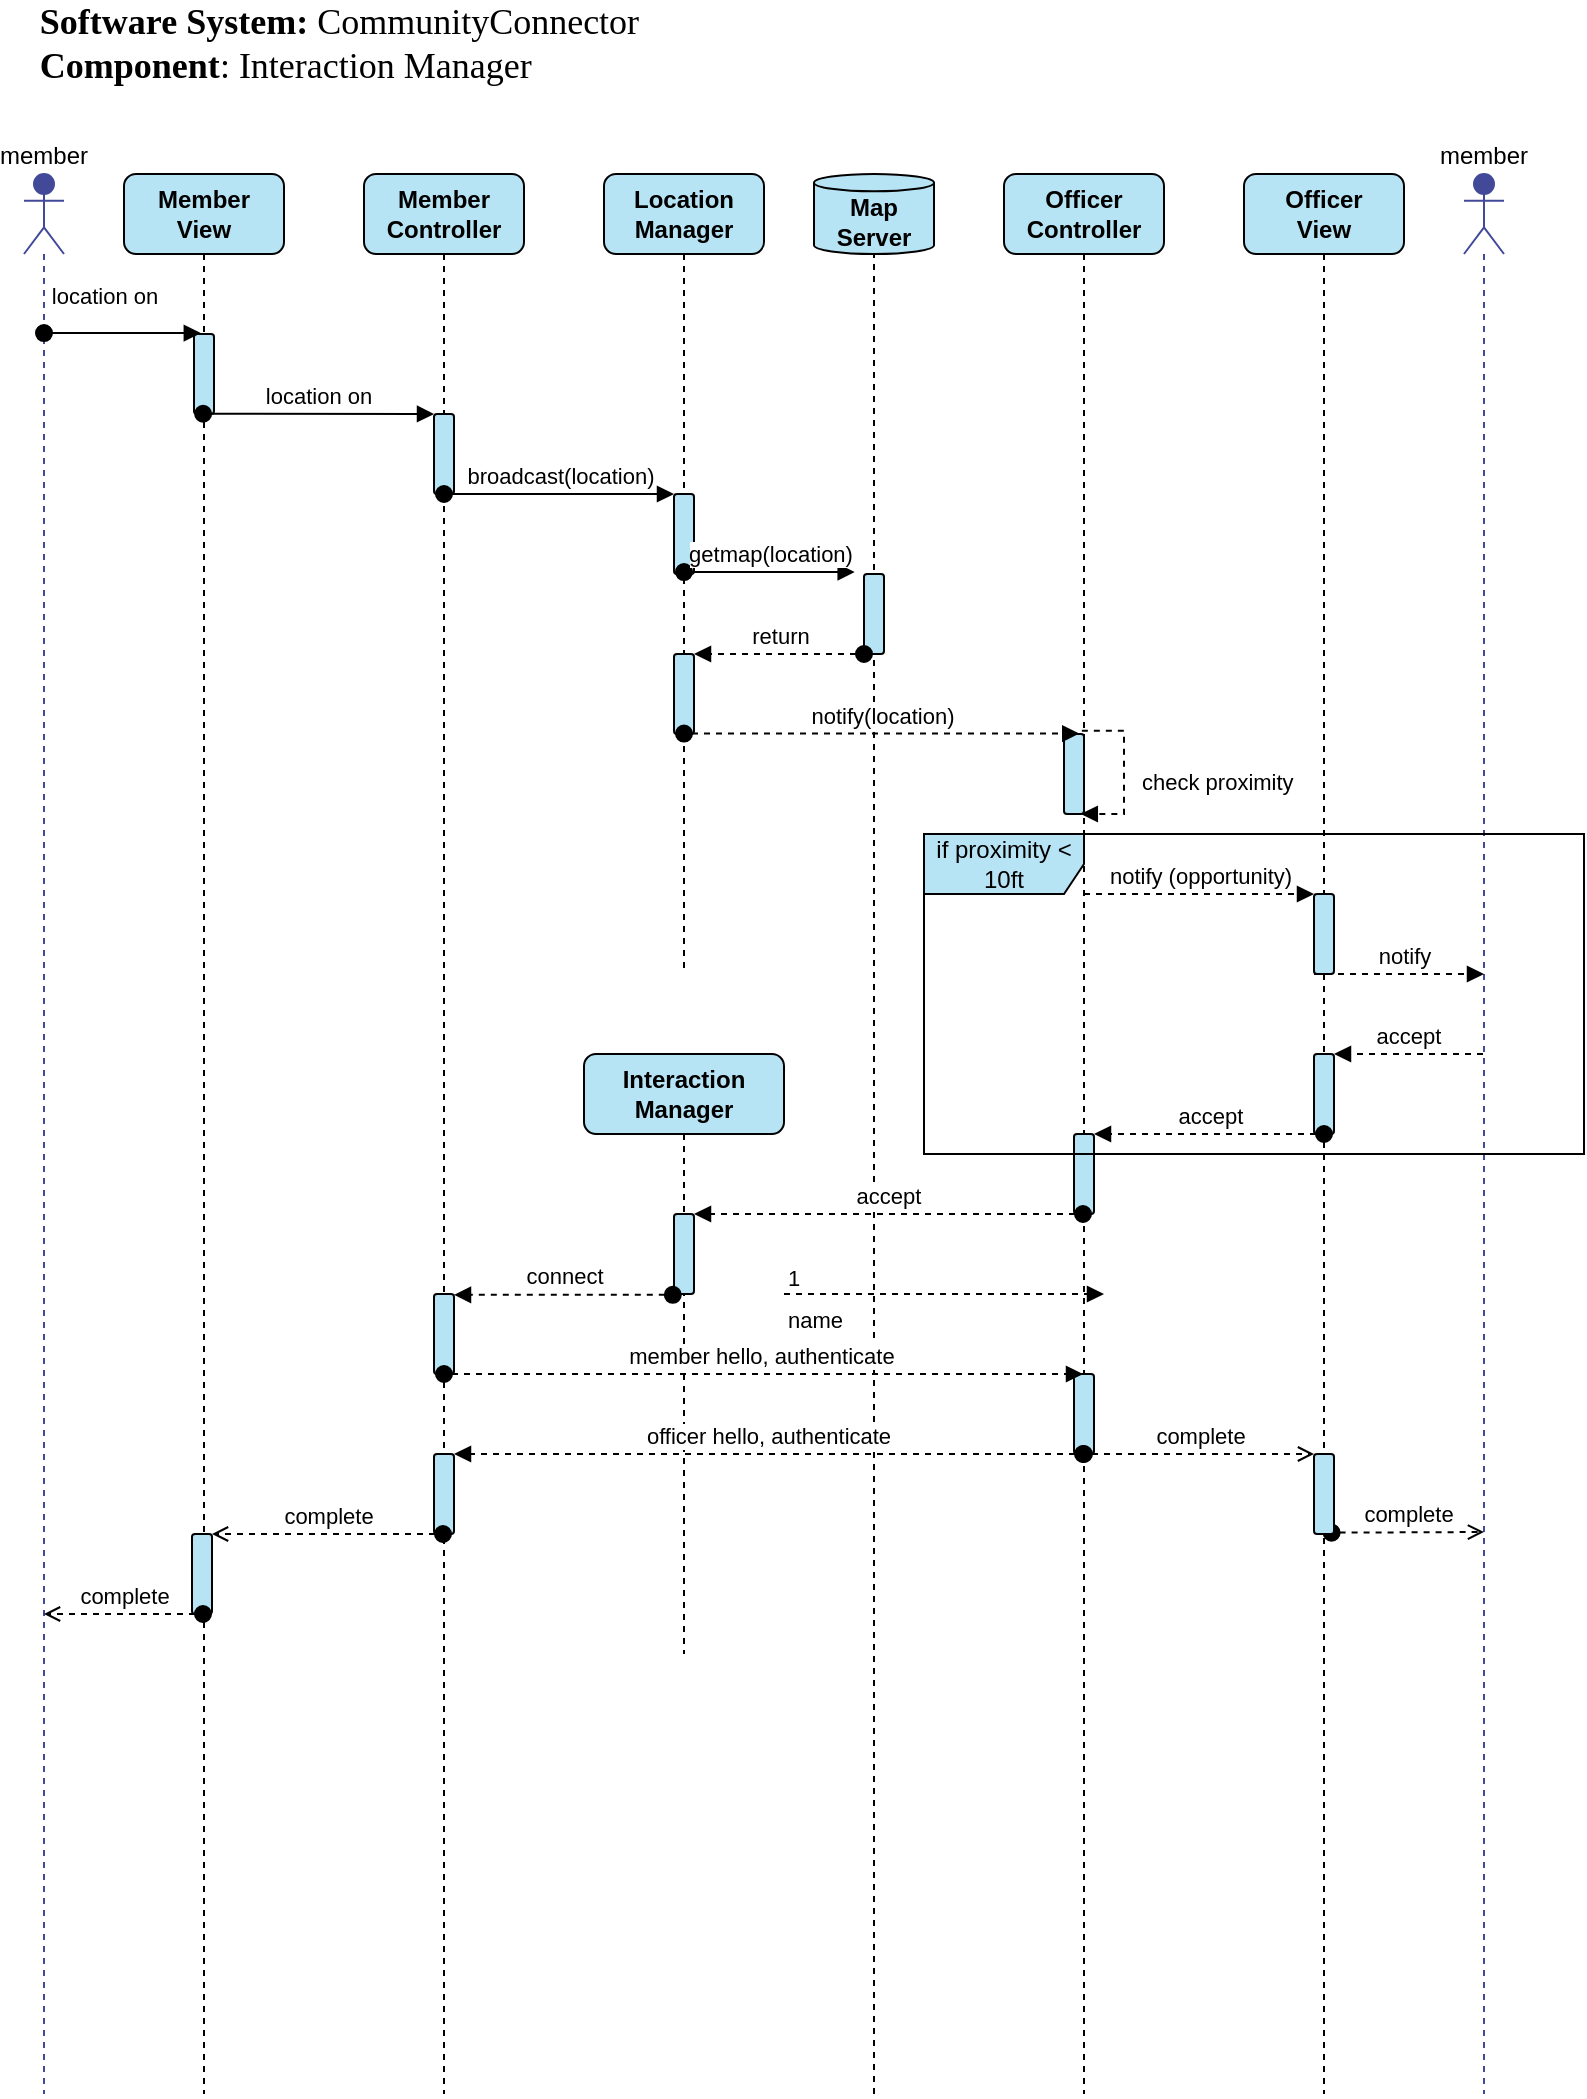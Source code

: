 <mxfile version="20.3.0" type="device" pages="2"><diagram id="kgpKYQtTHZ0yAKxKKP6v" name="Sequence Diagram"><mxGraphModel dx="1100" dy="770" grid="1" gridSize="10" guides="1" tooltips="1" connect="1" arrows="1" fold="1" page="1" pageScale="1" pageWidth="850" pageHeight="1100" math="0" shadow="0"><root><mxCell id="0"/><mxCell id="1" parent="0"/><mxCell id="CRr6G-Z07eNoOanYlzX9-1" value="member" style="shape=umlLifeline;participant=umlActor;perimeter=lifelinePerimeter;whiteSpace=wrap;html=1;container=1;collapsible=0;recursiveResize=0;verticalAlign=bottom;spacingTop=36;outlineConnect=0;shadow=0;sketch=0;fontFamily=Helvetica;fontSize=12;fillColor=#424998;strokeColor=#424998;labelPosition=center;verticalLabelPosition=top;align=center;" vertex="1" parent="1"><mxGeometry x="750" y="120" width="20" height="960" as="geometry"/></mxCell><mxCell id="dBCCy8COQr_rfuisn9wG-60" value="complete" style="html=1;verticalAlign=bottom;startArrow=oval;endArrow=open;startSize=8;rounded=0;dashed=1;endFill=0;exitX=0.88;exitY=0.983;exitDx=0;exitDy=0;exitPerimeter=0;" edge="1" parent="CRr6G-Z07eNoOanYlzX9-1" source="dBCCy8COQr_rfuisn9wG-55"><mxGeometry relative="1" as="geometry"><mxPoint x="-64.996" y="678.82" as="sourcePoint"/><mxPoint x="10" y="679" as="targetPoint"/></mxGeometry></mxCell><mxCell id="-xJ2nHJXugrBI0BkqOOa-2" value="member" style="shape=umlLifeline;participant=umlActor;perimeter=lifelinePerimeter;whiteSpace=wrap;html=1;container=1;collapsible=0;recursiveResize=0;verticalAlign=bottom;spacingTop=36;outlineConnect=0;shadow=0;sketch=0;fontFamily=Helvetica;fontSize=12;fillColor=#424998;strokeColor=#424998;labelPosition=center;verticalLabelPosition=top;align=center;" parent="1" vertex="1"><mxGeometry x="30" y="120" width="20" height="960.0" as="geometry"/></mxCell><mxCell id="dBCCy8COQr_rfuisn9wG-1" value="&lt;b&gt;Member&lt;br&gt;View&lt;/b&gt;" style="shape=umlLifeline;perimeter=lifelinePerimeter;whiteSpace=wrap;html=1;container=1;collapsible=0;recursiveResize=0;outlineConnect=0;rounded=1;fillColor=#B7E4F4;" vertex="1" parent="1"><mxGeometry x="80" y="120" width="80" height="960.0" as="geometry"/></mxCell><mxCell id="dBCCy8COQr_rfuisn9wG-8" value="" style="html=1;points=[];perimeter=orthogonalPerimeter;rounded=1;fillColor=#B7E4F4;" vertex="1" parent="dBCCy8COQr_rfuisn9wG-1"><mxGeometry x="35" y="80" width="10" height="40" as="geometry"/></mxCell><mxCell id="dBCCy8COQr_rfuisn9wG-53" value="" style="html=1;points=[];perimeter=orthogonalPerimeter;rounded=1;fillColor=#B7E4F4;" vertex="1" parent="dBCCy8COQr_rfuisn9wG-1"><mxGeometry x="34" y="680" width="10" height="40" as="geometry"/></mxCell><mxCell id="dBCCy8COQr_rfuisn9wG-2" value="&lt;b&gt;Member&lt;br&gt;Controller&lt;/b&gt;" style="shape=umlLifeline;perimeter=lifelinePerimeter;whiteSpace=wrap;html=1;container=1;collapsible=0;recursiveResize=0;outlineConnect=0;rounded=1;fillColor=#B7E4F4;" vertex="1" parent="1"><mxGeometry x="200" y="120" width="80" height="960" as="geometry"/></mxCell><mxCell id="dBCCy8COQr_rfuisn9wG-10" value="" style="html=1;points=[];perimeter=orthogonalPerimeter;rounded=1;fillColor=#B7E4F4;" vertex="1" parent="dBCCy8COQr_rfuisn9wG-2"><mxGeometry x="35" y="120" width="10" height="40" as="geometry"/></mxCell><mxCell id="dBCCy8COQr_rfuisn9wG-47" value="" style="html=1;points=[];perimeter=orthogonalPerimeter;rounded=1;fillColor=#B7E4F4;" vertex="1" parent="dBCCy8COQr_rfuisn9wG-2"><mxGeometry x="35" y="560" width="10" height="40" as="geometry"/></mxCell><mxCell id="dBCCy8COQr_rfuisn9wG-51" value="" style="html=1;points=[];perimeter=orthogonalPerimeter;rounded=1;fillColor=#B7E4F4;" vertex="1" parent="dBCCy8COQr_rfuisn9wG-2"><mxGeometry x="35" y="640" width="10" height="40" as="geometry"/></mxCell><mxCell id="dBCCy8COQr_rfuisn9wG-3" value="&lt;b&gt;Location&lt;br&gt;Manager&lt;/b&gt;" style="shape=umlLifeline;perimeter=lifelinePerimeter;whiteSpace=wrap;html=1;container=1;collapsible=0;recursiveResize=0;outlineConnect=0;rounded=1;fillColor=#B7E4F4;" vertex="1" parent="1"><mxGeometry x="320" y="120" width="80" height="400" as="geometry"/></mxCell><mxCell id="dBCCy8COQr_rfuisn9wG-12" value="" style="html=1;points=[];perimeter=orthogonalPerimeter;rounded=1;fillColor=#B7E4F4;" vertex="1" parent="dBCCy8COQr_rfuisn9wG-3"><mxGeometry x="35" y="160" width="10" height="40" as="geometry"/></mxCell><mxCell id="dBCCy8COQr_rfuisn9wG-17" value="" style="html=1;points=[];perimeter=orthogonalPerimeter;rounded=1;fillColor=#B7E4F4;" vertex="1" parent="dBCCy8COQr_rfuisn9wG-3"><mxGeometry x="35" y="240" width="10" height="40" as="geometry"/></mxCell><mxCell id="dBCCy8COQr_rfuisn9wG-4" value="&lt;b&gt;Map&lt;br&gt;Server&lt;/b&gt;" style="shape=cylinder3;whiteSpace=wrap;html=1;boundedLbl=1;backgroundOutline=1;size=4.333;rounded=1;fillColor=#B7E4F4;" vertex="1" parent="1"><mxGeometry x="425" y="120" width="60" height="40" as="geometry"/></mxCell><mxCell id="dBCCy8COQr_rfuisn9wG-5" value="&lt;b&gt;Officer&lt;br&gt;Controller&lt;/b&gt;" style="shape=umlLifeline;perimeter=lifelinePerimeter;whiteSpace=wrap;html=1;container=1;collapsible=0;recursiveResize=0;outlineConnect=0;rounded=1;fillColor=#B7E4F4;" vertex="1" parent="1"><mxGeometry x="520" y="120" width="80" height="960.0" as="geometry"/></mxCell><mxCell id="dBCCy8COQr_rfuisn9wG-23" value="" style="html=1;points=[];perimeter=orthogonalPerimeter;rounded=1;fillColor=#B7E4F4;" vertex="1" parent="dBCCy8COQr_rfuisn9wG-5"><mxGeometry x="30" y="280" width="10" height="40" as="geometry"/></mxCell><mxCell id="dBCCy8COQr_rfuisn9wG-24" value="check proximity" style="edgeStyle=orthogonalEdgeStyle;html=1;align=left;spacingLeft=2;endArrow=block;rounded=0;entryX=0.838;entryY=0.977;dashed=1;entryDx=0;entryDy=0;entryPerimeter=0;exitX=0.893;exitY=-0.041;exitDx=0;exitDy=0;exitPerimeter=0;" edge="1" target="dBCCy8COQr_rfuisn9wG-23" parent="dBCCy8COQr_rfuisn9wG-5" source="dBCCy8COQr_rfuisn9wG-23"><mxGeometry x="0.091" y="5" relative="1" as="geometry"><mxPoint x="35" y="380" as="sourcePoint"/><Array as="points"><mxPoint x="60" y="278"/><mxPoint x="60" y="320"/><mxPoint x="38" y="320"/></Array><mxPoint as="offset"/></mxGeometry></mxCell><mxCell id="dBCCy8COQr_rfuisn9wG-39" value="" style="html=1;points=[];perimeter=orthogonalPerimeter;rounded=1;fillColor=#B7E4F4;" vertex="1" parent="dBCCy8COQr_rfuisn9wG-5"><mxGeometry x="35" y="480" width="10" height="40" as="geometry"/></mxCell><mxCell id="dBCCy8COQr_rfuisn9wG-49" value="" style="html=1;points=[];perimeter=orthogonalPerimeter;rounded=1;fillColor=#B7E4F4;" vertex="1" parent="dBCCy8COQr_rfuisn9wG-5"><mxGeometry x="35" y="600" width="10" height="40" as="geometry"/></mxCell><mxCell id="dBCCy8COQr_rfuisn9wG-6" value="&lt;b&gt;Officer&lt;br&gt;View&lt;/b&gt;" style="shape=umlLifeline;perimeter=lifelinePerimeter;whiteSpace=wrap;html=1;container=1;collapsible=0;recursiveResize=0;outlineConnect=0;rounded=1;fillColor=#B7E4F4;" vertex="1" parent="1"><mxGeometry x="640" y="120" width="80" height="960.0" as="geometry"/></mxCell><mxCell id="dBCCy8COQr_rfuisn9wG-29" value="" style="html=1;points=[];perimeter=orthogonalPerimeter;rounded=1;fillColor=#B7E4F4;" vertex="1" parent="dBCCy8COQr_rfuisn9wG-6"><mxGeometry x="35" y="440" width="10" height="40" as="geometry"/></mxCell><mxCell id="dBCCy8COQr_rfuisn9wG-55" value="" style="html=1;points=[];perimeter=orthogonalPerimeter;rounded=1;fillColor=#B7E4F4;" vertex="1" parent="dBCCy8COQr_rfuisn9wG-6"><mxGeometry x="35" y="640" width="10" height="40" as="geometry"/></mxCell><mxCell id="dBCCy8COQr_rfuisn9wG-9" value="location on" style="html=1;verticalAlign=bottom;startArrow=oval;endArrow=block;startSize=8;rounded=0;entryX=0.341;entryY=-0.011;entryDx=0;entryDy=0;entryPerimeter=0;" edge="1" target="dBCCy8COQr_rfuisn9wG-8" parent="1" source="-xJ2nHJXugrBI0BkqOOa-2"><mxGeometry x="-0.236" y="10" relative="1" as="geometry"><mxPoint x="55" y="200" as="sourcePoint"/><mxPoint as="offset"/></mxGeometry></mxCell><mxCell id="dBCCy8COQr_rfuisn9wG-11" value="location on" style="html=1;verticalAlign=bottom;startArrow=oval;endArrow=block;startSize=8;rounded=0;exitX=0.456;exitY=0.997;exitDx=0;exitDy=0;exitPerimeter=0;" edge="1" target="dBCCy8COQr_rfuisn9wG-10" parent="1" source="dBCCy8COQr_rfuisn9wG-8"><mxGeometry relative="1" as="geometry"><mxPoint x="175" y="240" as="sourcePoint"/></mxGeometry></mxCell><mxCell id="dBCCy8COQr_rfuisn9wG-13" value="broadcast(location)" style="html=1;verticalAlign=bottom;startArrow=oval;endArrow=block;startSize=8;rounded=0;" edge="1" target="dBCCy8COQr_rfuisn9wG-12" parent="1"><mxGeometry relative="1" as="geometry"><mxPoint x="240" y="280" as="sourcePoint"/></mxGeometry></mxCell><mxCell id="dBCCy8COQr_rfuisn9wG-14" value="" style="endArrow=none;dashed=1;html=1;rounded=0;entryX=0.5;entryY=1;entryDx=0;entryDy=0;entryPerimeter=0;" edge="1" parent="1" target="dBCCy8COQr_rfuisn9wG-4"><mxGeometry width="50" height="50" relative="1" as="geometry"><mxPoint x="455" y="1080" as="sourcePoint"/><mxPoint x="490" y="310" as="targetPoint"/></mxGeometry></mxCell><mxCell id="dBCCy8COQr_rfuisn9wG-15" value="" style="html=1;points=[];perimeter=orthogonalPerimeter;rounded=1;fillColor=#B7E4F4;" vertex="1" parent="1"><mxGeometry x="450" y="320" width="10" height="40" as="geometry"/></mxCell><mxCell id="dBCCy8COQr_rfuisn9wG-16" value="getmap(location)" style="html=1;verticalAlign=bottom;startArrow=oval;endArrow=block;startSize=8;rounded=0;entryX=-0.467;entryY=-0.024;entryDx=0;entryDy=0;entryPerimeter=0;" edge="1" target="dBCCy8COQr_rfuisn9wG-15" parent="1" source="dBCCy8COQr_rfuisn9wG-3"><mxGeometry relative="1" as="geometry"><mxPoint x="390" y="320" as="sourcePoint"/></mxGeometry></mxCell><mxCell id="dBCCy8COQr_rfuisn9wG-18" value="return" style="html=1;verticalAlign=bottom;startArrow=oval;endArrow=block;startSize=8;rounded=0;dashed=1;" edge="1" target="dBCCy8COQr_rfuisn9wG-17" parent="1"><mxGeometry relative="1" as="geometry"><mxPoint x="450" y="360" as="sourcePoint"/></mxGeometry></mxCell><mxCell id="dBCCy8COQr_rfuisn9wG-20" value="notify(location)" style="html=1;verticalAlign=bottom;startArrow=oval;endArrow=block;startSize=8;rounded=0;dashed=1;entryX=0.262;entryY=-0.006;entryDx=0;entryDy=0;entryPerimeter=0;" edge="1" parent="1" source="dBCCy8COQr_rfuisn9wG-3"><mxGeometry relative="1" as="geometry"><mxPoint x="495" y="400" as="sourcePoint"/><mxPoint x="557.62" y="399.76" as="targetPoint"/></mxGeometry></mxCell><mxCell id="dBCCy8COQr_rfuisn9wG-25" value="if proximity &amp;lt; 10ft" style="shape=umlFrame;whiteSpace=wrap;html=1;rounded=1;fillColor=#B7E4F4;width=80;height=30;" vertex="1" parent="1"><mxGeometry x="480" y="450" width="330" height="160" as="geometry"/></mxCell><mxCell id="dBCCy8COQr_rfuisn9wG-26" value="" style="html=1;points=[];perimeter=orthogonalPerimeter;rounded=1;fillColor=#B7E4F4;" vertex="1" parent="1"><mxGeometry x="675" y="480" width="10" height="40" as="geometry"/></mxCell><mxCell id="dBCCy8COQr_rfuisn9wG-27" value="notify (opportunity)" style="html=1;verticalAlign=bottom;endArrow=block;entryX=0;entryY=0;rounded=0;dashed=1;" edge="1" target="dBCCy8COQr_rfuisn9wG-26" parent="1" source="dBCCy8COQr_rfuisn9wG-5"><mxGeometry relative="1" as="geometry"><mxPoint x="605" y="480" as="sourcePoint"/></mxGeometry></mxCell><mxCell id="dBCCy8COQr_rfuisn9wG-30" value="accept" style="html=1;verticalAlign=bottom;endArrow=block;entryX=1;entryY=0;rounded=0;dashed=1;" edge="1" target="dBCCy8COQr_rfuisn9wG-29" parent="1" source="CRr6G-Z07eNoOanYlzX9-1"><mxGeometry relative="1" as="geometry"><mxPoint x="745" y="560" as="sourcePoint"/></mxGeometry></mxCell><mxCell id="dBCCy8COQr_rfuisn9wG-32" value="notify" style="html=1;verticalAlign=bottom;endArrow=block;rounded=0;dashed=1;" edge="1" parent="1"><mxGeometry x="0.059" relative="1" as="geometry"><mxPoint x="674.997" y="520" as="sourcePoint"/><mxPoint x="760" y="520" as="targetPoint"/><mxPoint as="offset"/></mxGeometry></mxCell><mxCell id="dBCCy8COQr_rfuisn9wG-36" value="&lt;b&gt;Interaction Manager&lt;/b&gt;" style="shape=umlLifeline;perimeter=lifelinePerimeter;whiteSpace=wrap;html=1;container=1;collapsible=0;recursiveResize=0;outlineConnect=0;rounded=1;fillColor=#B7E4F4;" vertex="1" parent="1"><mxGeometry x="310" y="560" width="100" height="300" as="geometry"/></mxCell><mxCell id="dBCCy8COQr_rfuisn9wG-43" value="" style="html=1;points=[];perimeter=orthogonalPerimeter;rounded=1;fillColor=#B7E4F4;" vertex="1" parent="dBCCy8COQr_rfuisn9wG-36"><mxGeometry x="45" y="80" width="10" height="40" as="geometry"/></mxCell><mxCell id="dBCCy8COQr_rfuisn9wG-41" value="accept" style="html=1;verticalAlign=bottom;startArrow=oval;endArrow=block;startSize=8;rounded=0;dashed=1;" edge="1" parent="1" target="dBCCy8COQr_rfuisn9wG-39"><mxGeometry relative="1" as="geometry"><mxPoint x="680" y="600" as="sourcePoint"/></mxGeometry></mxCell><mxCell id="dBCCy8COQr_rfuisn9wG-44" value="accept" style="html=1;verticalAlign=bottom;startArrow=oval;endArrow=block;startSize=8;rounded=0;dashed=1;" edge="1" target="dBCCy8COQr_rfuisn9wG-43" parent="1" source="dBCCy8COQr_rfuisn9wG-5"><mxGeometry relative="1" as="geometry"><mxPoint x="295" y="640" as="sourcePoint"/></mxGeometry></mxCell><mxCell id="dBCCy8COQr_rfuisn9wG-48" value="connect" style="html=1;verticalAlign=bottom;startArrow=oval;endArrow=block;startSize=8;rounded=0;dashed=1;exitX=-0.06;exitY=1.01;exitDx=0;exitDy=0;exitPerimeter=0;" edge="1" target="dBCCy8COQr_rfuisn9wG-47" parent="1" source="dBCCy8COQr_rfuisn9wG-43"><mxGeometry relative="1" as="geometry"><mxPoint x="360" y="680" as="sourcePoint"/><Array as="points"/></mxGeometry></mxCell><mxCell id="dBCCy8COQr_rfuisn9wG-50" value="member hello, authenticate&amp;nbsp;" style="html=1;verticalAlign=bottom;startArrow=oval;endArrow=block;startSize=8;rounded=0;dashed=1;" edge="1" target="dBCCy8COQr_rfuisn9wG-5" parent="1"><mxGeometry relative="1" as="geometry"><mxPoint x="240" y="720" as="sourcePoint"/><mxPoint x="550" y="720" as="targetPoint"/></mxGeometry></mxCell><mxCell id="dBCCy8COQr_rfuisn9wG-52" value="officer hello, authenticate" style="html=1;verticalAlign=bottom;startArrow=oval;endArrow=block;startSize=8;rounded=0;dashed=1;" edge="1" target="dBCCy8COQr_rfuisn9wG-51" parent="1" source="dBCCy8COQr_rfuisn9wG-5"><mxGeometry relative="1" as="geometry"><mxPoint x="175" y="760" as="sourcePoint"/></mxGeometry></mxCell><mxCell id="dBCCy8COQr_rfuisn9wG-54" value="complete" style="html=1;verticalAlign=bottom;startArrow=oval;endArrow=open;startSize=8;rounded=0;dashed=1;endFill=0;" edge="1" target="dBCCy8COQr_rfuisn9wG-53" parent="1" source="dBCCy8COQr_rfuisn9wG-2"><mxGeometry relative="1" as="geometry"><mxPoint x="54" y="800" as="sourcePoint"/></mxGeometry></mxCell><mxCell id="dBCCy8COQr_rfuisn9wG-56" value="complete" style="html=1;verticalAlign=bottom;startArrow=oval;endArrow=open;startSize=8;rounded=0;dashed=1;endFill=0;" edge="1" target="dBCCy8COQr_rfuisn9wG-55" parent="1" source="dBCCy8COQr_rfuisn9wG-5"><mxGeometry relative="1" as="geometry"><mxPoint x="615" y="760" as="sourcePoint"/></mxGeometry></mxCell><mxCell id="dBCCy8COQr_rfuisn9wG-57" value="complete" style="html=1;verticalAlign=bottom;startArrow=oval;endArrow=open;startSize=8;rounded=0;dashed=1;endFill=0;" edge="1" parent="1" source="dBCCy8COQr_rfuisn9wG-1" target="-xJ2nHJXugrBI0BkqOOa-2"><mxGeometry relative="1" as="geometry"><mxPoint x="249.5" y="810.0" as="sourcePoint"/><mxPoint x="134" y="810.0" as="targetPoint"/><Array as="points"><mxPoint x="70" y="840"/></Array></mxGeometry></mxCell><mxCell id="dBCCy8COQr_rfuisn9wG-58" value="name" style="endArrow=block;endFill=1;html=1;edgeStyle=orthogonalEdgeStyle;align=left;verticalAlign=top;rounded=0;dashed=1;" edge="1" parent="1"><mxGeometry x="-1" relative="1" as="geometry"><mxPoint x="410" y="680" as="sourcePoint"/><mxPoint x="570" y="680" as="targetPoint"/></mxGeometry></mxCell><mxCell id="dBCCy8COQr_rfuisn9wG-59" value="1" style="edgeLabel;resizable=0;html=1;align=left;verticalAlign=bottom;rounded=1;fillColor=#B7E4F4;" connectable="0" vertex="1" parent="dBCCy8COQr_rfuisn9wG-58"><mxGeometry x="-1" relative="1" as="geometry"/></mxCell><mxCell id="tc8a5XRclDCEkqgtwlOO-2" value="&lt;span style=&quot;font-weight: 700; text-align: left;&quot;&gt;Software System:&amp;nbsp;&lt;/span&gt;&lt;span style=&quot;text-align: left;&quot;&gt;CommunityConnector&amp;nbsp;&lt;/span&gt;&lt;br style=&quot;padding: 0px; margin: 0px; font-weight: 700; text-align: left;&quot;&gt;&lt;div style=&quot;text-align: left;&quot;&gt;&lt;span style=&quot;background-color: initial;&quot;&gt;&lt;b&gt;Component&lt;/b&gt;: Interaction Manager&lt;/span&gt;&lt;br&gt;&lt;/div&gt;" style="text;html=1;strokeColor=none;fillColor=none;align=center;verticalAlign=middle;whiteSpace=wrap;rounded=0;fontFamily=Times New Roman;fontSize=18;" vertex="1" parent="1"><mxGeometry x="30" y="40" width="320" height="30" as="geometry"/></mxCell></root></mxGraphModel></diagram><diagram id="DKPRUGWgdrMweqS71_w5" name="Data Model"><mxGraphModel dx="770" dy="539" grid="1" gridSize="10" guides="1" tooltips="1" connect="1" arrows="1" fold="1" page="1" pageScale="1" pageWidth="1169" pageHeight="1654" math="0" shadow="0"><root><mxCell id="0"/><mxCell id="1" parent="0"/></root></mxGraphModel></diagram></mxfile>